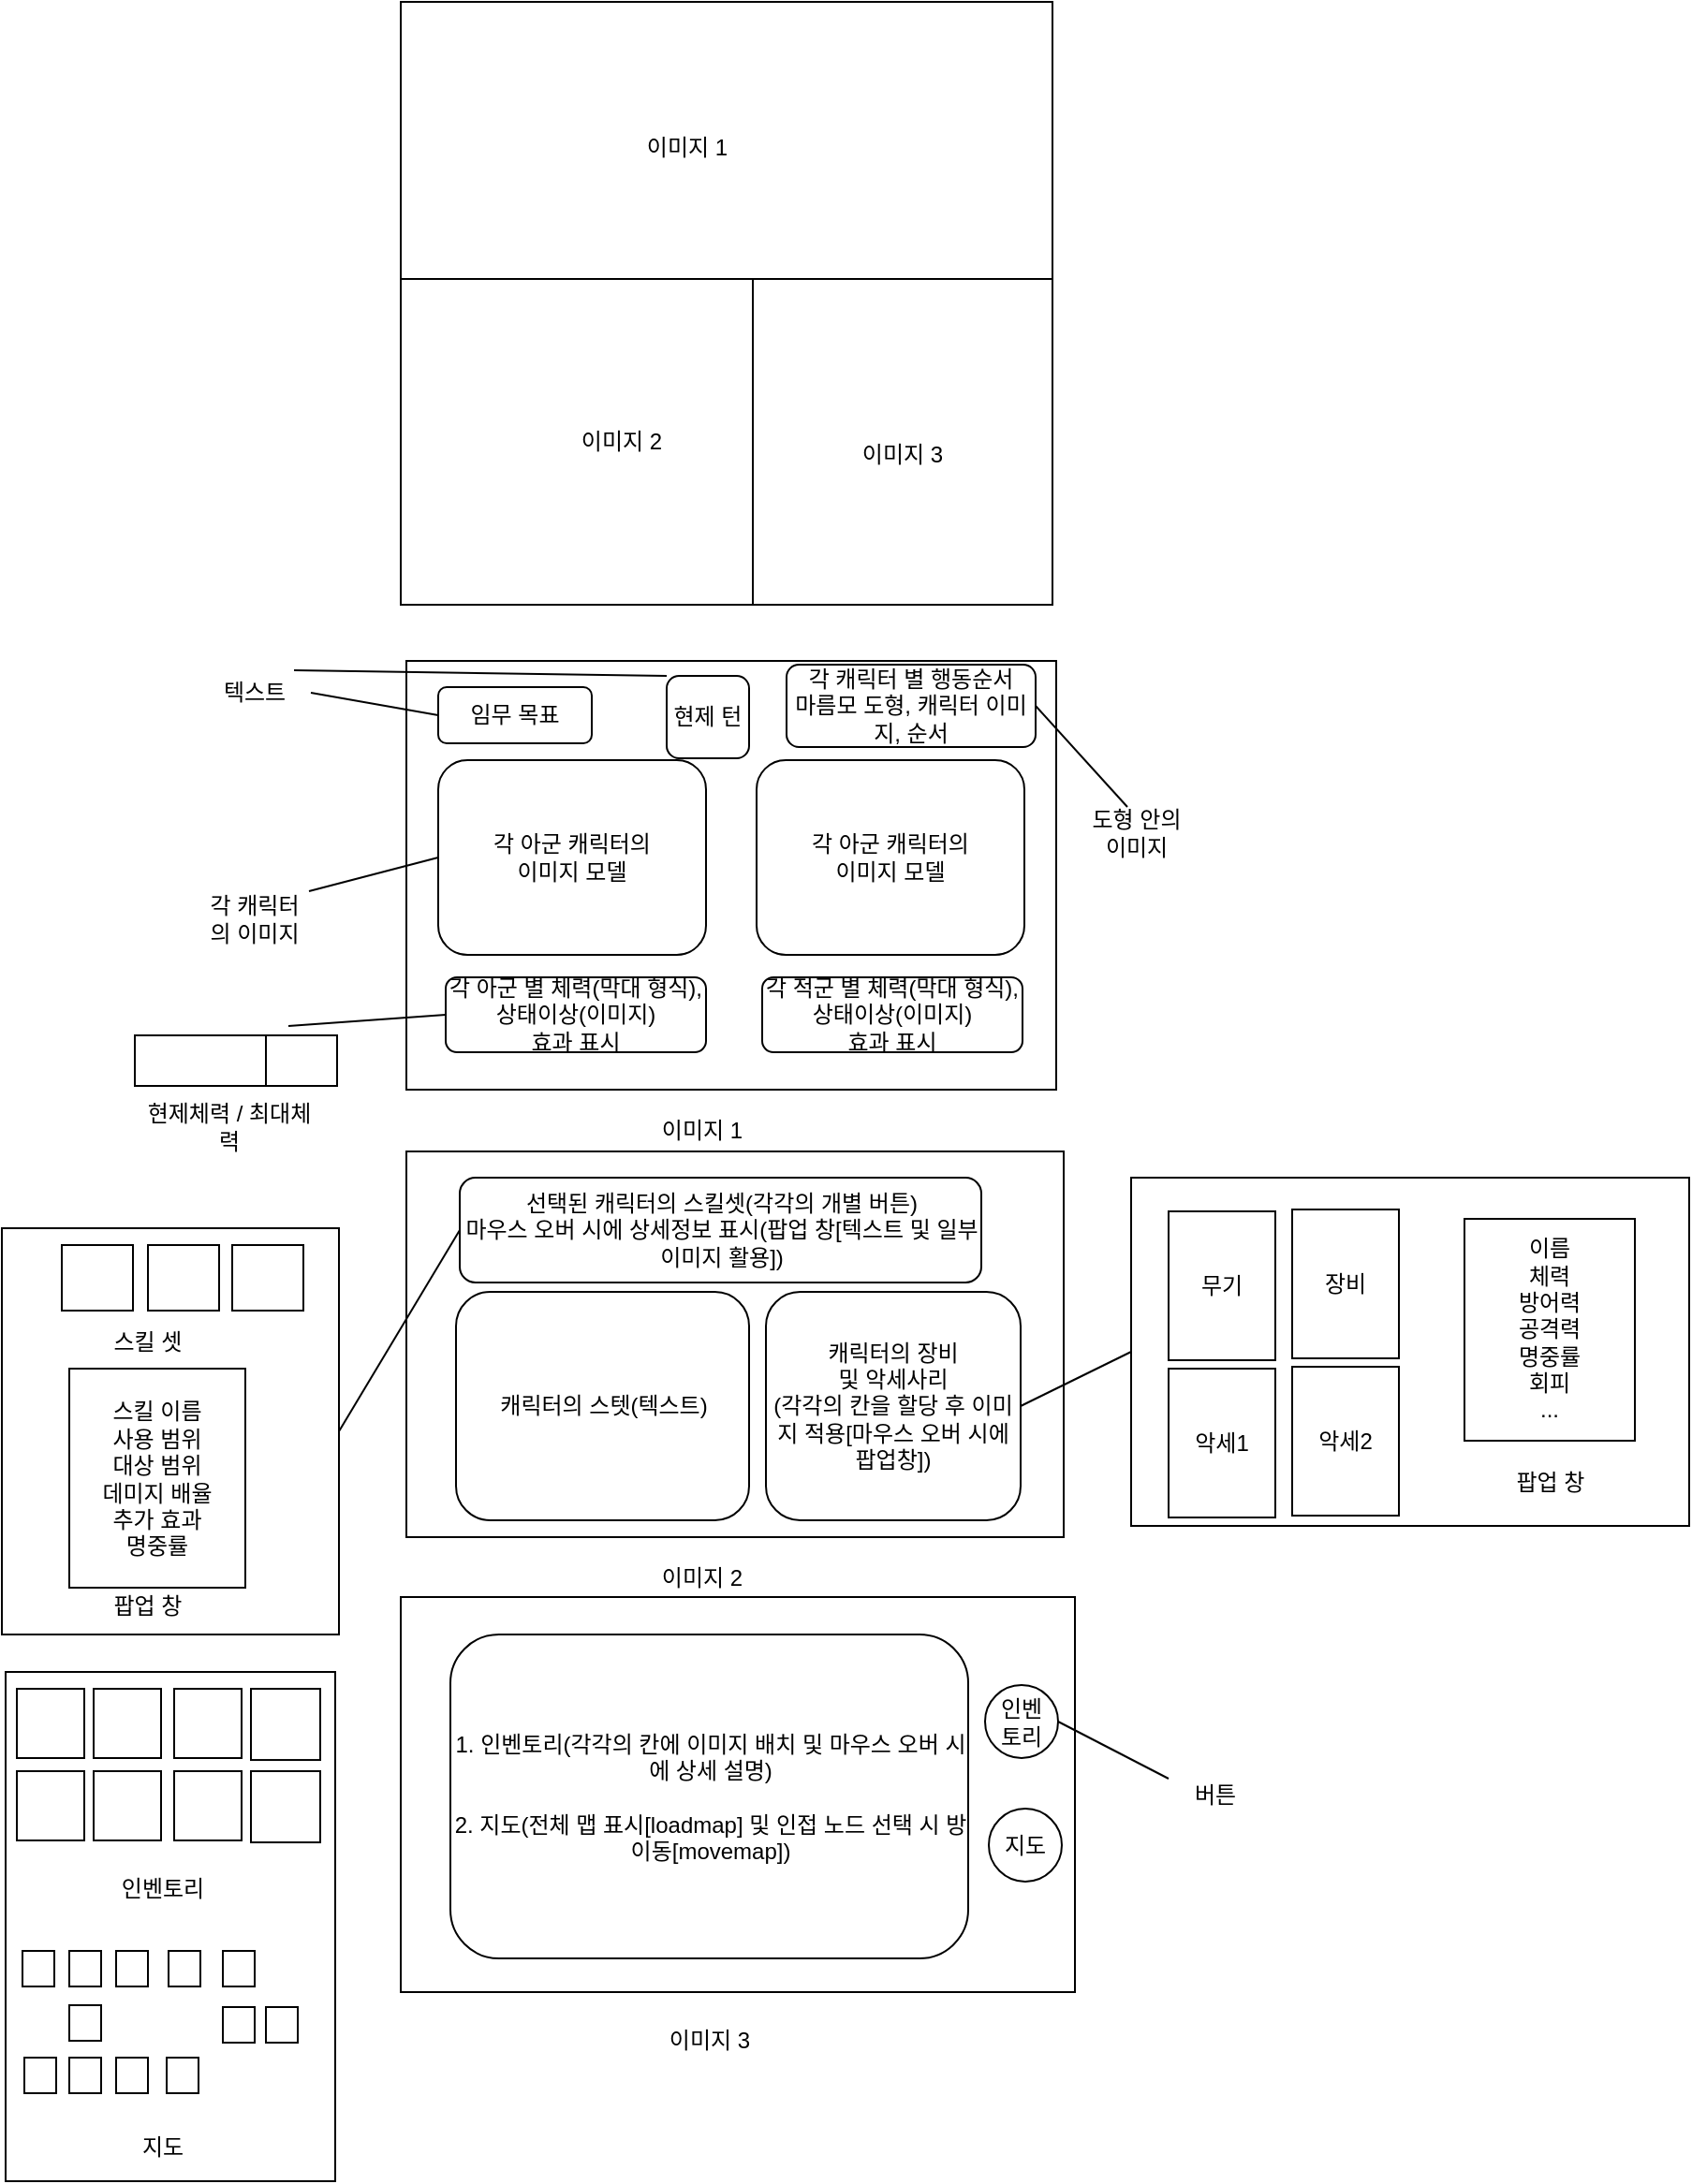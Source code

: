 <mxfile version="26.2.12">
  <diagram name="페이지-1" id="EOON8v3r7L1G38ODDXJG">
    <mxGraphModel dx="1019" dy="1352" grid="0" gridSize="10" guides="1" tooltips="1" connect="1" arrows="1" fold="1" page="0" pageScale="1" pageWidth="827" pageHeight="1169" math="0" shadow="0">
      <root>
        <mxCell id="0" />
        <mxCell id="1" parent="0" />
        <mxCell id="nfWsPFXT3LQyvgMIe1YN-46" value="" style="rounded=0;whiteSpace=wrap;html=1;" vertex="1" parent="1">
          <mxGeometry x="-206" y="641" width="180" height="217" as="geometry" />
        </mxCell>
        <mxCell id="nfWsPFXT3LQyvgMIe1YN-1" value="" style="rounded=0;whiteSpace=wrap;html=1;" vertex="1" parent="1">
          <mxGeometry x="7" y="-14" width="348" height="322" as="geometry" />
        </mxCell>
        <mxCell id="nfWsPFXT3LQyvgMIe1YN-2" value="" style="rounded=0;whiteSpace=wrap;html=1;" vertex="1" parent="1">
          <mxGeometry x="7" y="134" width="189" height="174" as="geometry" />
        </mxCell>
        <mxCell id="nfWsPFXT3LQyvgMIe1YN-3" value="" style="rounded=0;whiteSpace=wrap;html=1;" vertex="1" parent="1">
          <mxGeometry x="195" y="134" width="160" height="174" as="geometry" />
        </mxCell>
        <mxCell id="nfWsPFXT3LQyvgMIe1YN-4" value="이미지 1" style="text;html=1;align=center;verticalAlign=middle;whiteSpace=wrap;rounded=0;" vertex="1" parent="1">
          <mxGeometry x="130" y="49" width="60" height="30" as="geometry" />
        </mxCell>
        <mxCell id="nfWsPFXT3LQyvgMIe1YN-5" value="이미지 2" style="text;html=1;align=center;verticalAlign=middle;whiteSpace=wrap;rounded=0;" vertex="1" parent="1">
          <mxGeometry x="95" y="206" width="60" height="30" as="geometry" />
        </mxCell>
        <mxCell id="nfWsPFXT3LQyvgMIe1YN-6" value="이미지 3" style="text;html=1;align=center;verticalAlign=middle;whiteSpace=wrap;rounded=0;" vertex="1" parent="1">
          <mxGeometry x="245" y="213" width="60" height="30" as="geometry" />
        </mxCell>
        <mxCell id="nfWsPFXT3LQyvgMIe1YN-7" value="" style="rounded=0;whiteSpace=wrap;html=1;" vertex="1" parent="1">
          <mxGeometry x="10" y="338" width="347" height="229" as="geometry" />
        </mxCell>
        <mxCell id="nfWsPFXT3LQyvgMIe1YN-8" value="이미지 1" style="text;html=1;align=center;verticalAlign=middle;whiteSpace=wrap;rounded=0;" vertex="1" parent="1">
          <mxGeometry x="138" y="574" width="60" height="30" as="geometry" />
        </mxCell>
        <mxCell id="nfWsPFXT3LQyvgMIe1YN-9" value="각 캐릭터 별 행동순서&lt;div&gt;마름모 도형, 캐릭터 이미지, 순서&lt;/div&gt;" style="rounded=1;whiteSpace=wrap;html=1;" vertex="1" parent="1">
          <mxGeometry x="213" y="340" width="133" height="44" as="geometry" />
        </mxCell>
        <mxCell id="nfWsPFXT3LQyvgMIe1YN-10" value="각 아군 캐릭터의&lt;div&gt;이미지 모델&lt;/div&gt;" style="rounded=1;whiteSpace=wrap;html=1;" vertex="1" parent="1">
          <mxGeometry x="27" y="391" width="143" height="104" as="geometry" />
        </mxCell>
        <mxCell id="nfWsPFXT3LQyvgMIe1YN-11" value="&lt;div&gt;각 아군 캐릭터의&lt;div&gt;이미지 모델&lt;/div&gt;&lt;/div&gt;" style="rounded=1;whiteSpace=wrap;html=1;" vertex="1" parent="1">
          <mxGeometry x="197" y="391" width="143" height="104" as="geometry" />
        </mxCell>
        <mxCell id="nfWsPFXT3LQyvgMIe1YN-12" value="각 아군 별 체력(막대 형식), 상태이상(이미지)&lt;div&gt;효과 표시&lt;/div&gt;" style="rounded=1;whiteSpace=wrap;html=1;" vertex="1" parent="1">
          <mxGeometry x="31" y="507" width="139" height="40" as="geometry" />
        </mxCell>
        <mxCell id="nfWsPFXT3LQyvgMIe1YN-13" value="각 적군 별 체력(막대 형식), 상태이상(이미지)&lt;div&gt;효과 표시&lt;/div&gt;" style="rounded=1;whiteSpace=wrap;html=1;" vertex="1" parent="1">
          <mxGeometry x="200" y="507" width="139" height="40" as="geometry" />
        </mxCell>
        <mxCell id="nfWsPFXT3LQyvgMIe1YN-14" value="현제 턴" style="rounded=1;whiteSpace=wrap;html=1;" vertex="1" parent="1">
          <mxGeometry x="149" y="346" width="44" height="44" as="geometry" />
        </mxCell>
        <mxCell id="nfWsPFXT3LQyvgMIe1YN-15" value="임무 목표" style="rounded=1;whiteSpace=wrap;html=1;" vertex="1" parent="1">
          <mxGeometry x="27" y="352" width="82" height="30" as="geometry" />
        </mxCell>
        <mxCell id="nfWsPFXT3LQyvgMIe1YN-16" style="edgeStyle=none;curved=1;rounded=0;orthogonalLoop=1;jettySize=auto;html=1;exitX=0;exitY=0.5;exitDx=0;exitDy=0;fontSize=12;startSize=8;endSize=8;" edge="1" parent="1" source="nfWsPFXT3LQyvgMIe1YN-9" target="nfWsPFXT3LQyvgMIe1YN-9">
          <mxGeometry relative="1" as="geometry" />
        </mxCell>
        <mxCell id="nfWsPFXT3LQyvgMIe1YN-17" value="" style="rounded=0;whiteSpace=wrap;html=1;" vertex="1" parent="1">
          <mxGeometry x="10" y="600" width="351" height="206" as="geometry" />
        </mxCell>
        <mxCell id="nfWsPFXT3LQyvgMIe1YN-18" value="이미지 2" style="text;html=1;align=center;verticalAlign=middle;whiteSpace=wrap;rounded=0;" vertex="1" parent="1">
          <mxGeometry x="138" y="813" width="60" height="30" as="geometry" />
        </mxCell>
        <mxCell id="nfWsPFXT3LQyvgMIe1YN-19" value="선택된 캐릭터의 스킬셋(각각의 개별 버튼)&lt;div&gt;마우스 오버 시에 상세&lt;span style=&quot;background-color: transparent; color: light-dark(rgb(0, 0, 0), rgb(255, 255, 255));&quot;&gt;정보 표시(팝업 창[텍스트 및 일부 이미지 활용])&lt;/span&gt;&lt;/div&gt;" style="rounded=1;whiteSpace=wrap;html=1;" vertex="1" parent="1">
          <mxGeometry x="38.5" y="614" width="278.5" height="56" as="geometry" />
        </mxCell>
        <mxCell id="nfWsPFXT3LQyvgMIe1YN-20" value="캐릭터의 스텟(텍스트)" style="rounded=1;whiteSpace=wrap;html=1;" vertex="1" parent="1">
          <mxGeometry x="36.5" y="675" width="156.5" height="122" as="geometry" />
        </mxCell>
        <mxCell id="nfWsPFXT3LQyvgMIe1YN-21" value="캐릭터의 장비&lt;div&gt;및 악세사리&lt;/div&gt;&lt;div&gt;(각각의 칸을 할당 후 이미지 적용[마우스 오버 시에 팝업창])&lt;/div&gt;" style="rounded=1;whiteSpace=wrap;html=1;" vertex="1" parent="1">
          <mxGeometry x="202" y="675" width="136" height="122" as="geometry" />
        </mxCell>
        <mxCell id="nfWsPFXT3LQyvgMIe1YN-22" value="" style="rounded=0;whiteSpace=wrap;html=1;" vertex="1" parent="1">
          <mxGeometry x="7" y="838" width="360" height="211" as="geometry" />
        </mxCell>
        <mxCell id="nfWsPFXT3LQyvgMIe1YN-23" value="1. 인벤토리(각각의 칸에 이미지 배치 및 마우스 오버 시에 상세 설명)&lt;div&gt;&lt;br&gt;&lt;/div&gt;&lt;div&gt;2. 지도(전체 맵 표시[loadmap] 및 인접 노드 선택 시 방 이동[movemap])&lt;/div&gt;" style="rounded=1;whiteSpace=wrap;html=1;" vertex="1" parent="1">
          <mxGeometry x="33.5" y="858" width="276.5" height="173" as="geometry" />
        </mxCell>
        <mxCell id="nfWsPFXT3LQyvgMIe1YN-24" value="인벤&lt;div&gt;토리&lt;/div&gt;" style="ellipse;whiteSpace=wrap;html=1;aspect=fixed;" vertex="1" parent="1">
          <mxGeometry x="319" y="885" width="39" height="39" as="geometry" />
        </mxCell>
        <mxCell id="nfWsPFXT3LQyvgMIe1YN-25" value="지도" style="ellipse;whiteSpace=wrap;html=1;aspect=fixed;" vertex="1" parent="1">
          <mxGeometry x="321" y="951" width="39" height="39" as="geometry" />
        </mxCell>
        <mxCell id="nfWsPFXT3LQyvgMIe1YN-26" value="이미지 3" style="text;html=1;align=center;verticalAlign=middle;whiteSpace=wrap;rounded=0;" vertex="1" parent="1">
          <mxGeometry x="142" y="1060" width="60" height="30" as="geometry" />
        </mxCell>
        <mxCell id="nfWsPFXT3LQyvgMIe1YN-28" value="" style="endArrow=none;html=1;rounded=0;fontSize=12;startSize=8;endSize=8;curved=1;entryX=1;entryY=0.5;entryDx=0;entryDy=0;" edge="1" parent="1" target="nfWsPFXT3LQyvgMIe1YN-24">
          <mxGeometry width="50" height="50" relative="1" as="geometry">
            <mxPoint x="417" y="935" as="sourcePoint" />
            <mxPoint x="225" y="697" as="targetPoint" />
          </mxGeometry>
        </mxCell>
        <mxCell id="nfWsPFXT3LQyvgMIe1YN-29" value="버튼" style="text;html=1;align=center;verticalAlign=middle;whiteSpace=wrap;rounded=0;" vertex="1" parent="1">
          <mxGeometry x="412" y="928.5" width="60" height="30" as="geometry" />
        </mxCell>
        <mxCell id="nfWsPFXT3LQyvgMIe1YN-30" value="" style="endArrow=none;html=1;rounded=0;fontSize=12;startSize=8;endSize=8;curved=1;entryX=1;entryY=0.5;entryDx=0;entryDy=0;" edge="1" parent="1" target="nfWsPFXT3LQyvgMIe1YN-9">
          <mxGeometry width="50" height="50" relative="1" as="geometry">
            <mxPoint x="395" y="416" as="sourcePoint" />
            <mxPoint x="424" y="697" as="targetPoint" />
          </mxGeometry>
        </mxCell>
        <mxCell id="nfWsPFXT3LQyvgMIe1YN-31" value="도형 안의 이미지" style="text;html=1;align=center;verticalAlign=middle;whiteSpace=wrap;rounded=0;" vertex="1" parent="1">
          <mxGeometry x="370" y="415" width="60" height="30" as="geometry" />
        </mxCell>
        <mxCell id="nfWsPFXT3LQyvgMIe1YN-32" value="" style="endArrow=none;html=1;rounded=0;fontSize=12;startSize=8;endSize=8;curved=1;entryX=0;entryY=0.5;entryDx=0;entryDy=0;" edge="1" parent="1" target="nfWsPFXT3LQyvgMIe1YN-10">
          <mxGeometry width="50" height="50" relative="1" as="geometry">
            <mxPoint x="-42" y="461" as="sourcePoint" />
            <mxPoint x="245" y="697" as="targetPoint" />
          </mxGeometry>
        </mxCell>
        <mxCell id="nfWsPFXT3LQyvgMIe1YN-33" value="각 캐릭터의 이미지" style="text;html=1;align=center;verticalAlign=middle;whiteSpace=wrap;rounded=0;" vertex="1" parent="1">
          <mxGeometry x="-101" y="461" width="60" height="30" as="geometry" />
        </mxCell>
        <mxCell id="nfWsPFXT3LQyvgMIe1YN-34" value="텍스트" style="text;html=1;align=center;verticalAlign=middle;whiteSpace=wrap;rounded=0;" vertex="1" parent="1">
          <mxGeometry x="-101" y="340" width="60" height="30" as="geometry" />
        </mxCell>
        <mxCell id="nfWsPFXT3LQyvgMIe1YN-35" value="" style="endArrow=none;html=1;rounded=0;fontSize=12;startSize=8;endSize=8;curved=1;entryX=0;entryY=0.5;entryDx=0;entryDy=0;exitX=1;exitY=0.5;exitDx=0;exitDy=0;" edge="1" parent="1" source="nfWsPFXT3LQyvgMIe1YN-34" target="nfWsPFXT3LQyvgMIe1YN-15">
          <mxGeometry width="50" height="50" relative="1" as="geometry">
            <mxPoint x="89" y="647" as="sourcePoint" />
            <mxPoint x="139" y="597" as="targetPoint" />
          </mxGeometry>
        </mxCell>
        <mxCell id="nfWsPFXT3LQyvgMIe1YN-36" value="" style="endArrow=none;html=1;rounded=0;fontSize=12;startSize=8;endSize=8;curved=1;entryX=0;entryY=0;entryDx=0;entryDy=0;" edge="1" parent="1" target="nfWsPFXT3LQyvgMIe1YN-14">
          <mxGeometry width="50" height="50" relative="1" as="geometry">
            <mxPoint x="-50" y="343" as="sourcePoint" />
            <mxPoint x="139" y="597" as="targetPoint" />
          </mxGeometry>
        </mxCell>
        <mxCell id="nfWsPFXT3LQyvgMIe1YN-37" value="" style="endArrow=none;html=1;rounded=0;fontSize=12;startSize=8;endSize=8;curved=1;entryX=0;entryY=0.5;entryDx=0;entryDy=0;" edge="1" parent="1" target="nfWsPFXT3LQyvgMIe1YN-12">
          <mxGeometry width="50" height="50" relative="1" as="geometry">
            <mxPoint x="-53" y="533" as="sourcePoint" />
            <mxPoint x="139" y="497" as="targetPoint" />
          </mxGeometry>
        </mxCell>
        <mxCell id="nfWsPFXT3LQyvgMIe1YN-38" value="" style="rounded=0;whiteSpace=wrap;html=1;" vertex="1" parent="1">
          <mxGeometry x="-135" y="538" width="108" height="27" as="geometry" />
        </mxCell>
        <mxCell id="nfWsPFXT3LQyvgMIe1YN-39" value="" style="rounded=0;whiteSpace=wrap;html=1;" vertex="1" parent="1">
          <mxGeometry x="-135" y="538" width="70" height="27" as="geometry" />
        </mxCell>
        <mxCell id="nfWsPFXT3LQyvgMIe1YN-40" value="현제체력 / 최대체력" style="text;html=1;align=center;verticalAlign=middle;whiteSpace=wrap;rounded=0;" vertex="1" parent="1">
          <mxGeometry x="-134" y="570" width="99" height="34" as="geometry" />
        </mxCell>
        <mxCell id="nfWsPFXT3LQyvgMIe1YN-41" value="" style="endArrow=none;html=1;rounded=0;fontSize=12;startSize=8;endSize=8;curved=1;entryX=0;entryY=0.5;entryDx=0;entryDy=0;exitX=1;exitY=0.5;exitDx=0;exitDy=0;" edge="1" parent="1" source="nfWsPFXT3LQyvgMIe1YN-46" target="nfWsPFXT3LQyvgMIe1YN-19">
          <mxGeometry width="50" height="50" relative="1" as="geometry">
            <mxPoint x="-105" y="642" as="sourcePoint" />
            <mxPoint x="66" y="597" as="targetPoint" />
          </mxGeometry>
        </mxCell>
        <mxCell id="nfWsPFXT3LQyvgMIe1YN-42" value="" style="rounded=0;whiteSpace=wrap;html=1;" vertex="1" parent="1">
          <mxGeometry x="-83" y="650" width="38" height="35" as="geometry" />
        </mxCell>
        <mxCell id="nfWsPFXT3LQyvgMIe1YN-43" value="" style="rounded=0;whiteSpace=wrap;html=1;" vertex="1" parent="1">
          <mxGeometry x="-128" y="650" width="38" height="35" as="geometry" />
        </mxCell>
        <mxCell id="nfWsPFXT3LQyvgMIe1YN-44" value="" style="rounded=0;whiteSpace=wrap;html=1;" vertex="1" parent="1">
          <mxGeometry x="-174" y="650" width="38" height="35" as="geometry" />
        </mxCell>
        <mxCell id="nfWsPFXT3LQyvgMIe1YN-45" value="스킬 이름&lt;div&gt;사용 범위&lt;/div&gt;&lt;div&gt;대상 범위&lt;/div&gt;&lt;div&gt;데미지 배율&lt;/div&gt;&lt;div&gt;추가 효과&lt;/div&gt;&lt;div&gt;명중률&lt;/div&gt;" style="rounded=0;whiteSpace=wrap;html=1;" vertex="1" parent="1">
          <mxGeometry x="-170" y="716" width="94" height="117" as="geometry" />
        </mxCell>
        <mxCell id="nfWsPFXT3LQyvgMIe1YN-47" value="팝업 창" style="text;html=1;align=center;verticalAlign=middle;whiteSpace=wrap;rounded=0;" vertex="1" parent="1">
          <mxGeometry x="-158" y="828" width="60" height="30" as="geometry" />
        </mxCell>
        <mxCell id="nfWsPFXT3LQyvgMIe1YN-48" value="스킬 셋" style="text;html=1;align=center;verticalAlign=middle;whiteSpace=wrap;rounded=0;" vertex="1" parent="1">
          <mxGeometry x="-158" y="687" width="60" height="30" as="geometry" />
        </mxCell>
        <mxCell id="nfWsPFXT3LQyvgMIe1YN-49" value="" style="rounded=0;whiteSpace=wrap;html=1;" vertex="1" parent="1">
          <mxGeometry x="397" y="614" width="298" height="186" as="geometry" />
        </mxCell>
        <mxCell id="nfWsPFXT3LQyvgMIe1YN-50" value="무기" style="rounded=0;whiteSpace=wrap;html=1;" vertex="1" parent="1">
          <mxGeometry x="417" y="632" width="57" height="79.5" as="geometry" />
        </mxCell>
        <mxCell id="nfWsPFXT3LQyvgMIe1YN-51" value="장비" style="rounded=0;whiteSpace=wrap;html=1;" vertex="1" parent="1">
          <mxGeometry x="483" y="631" width="57" height="79.5" as="geometry" />
        </mxCell>
        <mxCell id="nfWsPFXT3LQyvgMIe1YN-53" value="악세1" style="rounded=0;whiteSpace=wrap;html=1;" vertex="1" parent="1">
          <mxGeometry x="417" y="716" width="57" height="79.5" as="geometry" />
        </mxCell>
        <mxCell id="nfWsPFXT3LQyvgMIe1YN-56" value="악세2" style="rounded=0;whiteSpace=wrap;html=1;" vertex="1" parent="1">
          <mxGeometry x="483" y="715" width="57" height="79.5" as="geometry" />
        </mxCell>
        <mxCell id="nfWsPFXT3LQyvgMIe1YN-57" value="" style="endArrow=none;html=1;rounded=0;fontSize=12;startSize=8;endSize=8;curved=1;exitX=1;exitY=0.5;exitDx=0;exitDy=0;entryX=0;entryY=0.5;entryDx=0;entryDy=0;" edge="1" parent="1" source="nfWsPFXT3LQyvgMIe1YN-21" target="nfWsPFXT3LQyvgMIe1YN-49">
          <mxGeometry width="50" height="50" relative="1" as="geometry">
            <mxPoint x="355" y="647" as="sourcePoint" />
            <mxPoint x="405" y="597" as="targetPoint" />
          </mxGeometry>
        </mxCell>
        <mxCell id="nfWsPFXT3LQyvgMIe1YN-59" value="이름&lt;div&gt;체력&lt;/div&gt;&lt;div&gt;방어력&lt;/div&gt;&lt;div&gt;공격력&lt;/div&gt;&lt;div&gt;명중률&lt;/div&gt;&lt;div&gt;회피&lt;/div&gt;&lt;div&gt;...&lt;/div&gt;" style="rounded=0;whiteSpace=wrap;html=1;" vertex="1" parent="1">
          <mxGeometry x="575" y="636" width="91" height="118.5" as="geometry" />
        </mxCell>
        <mxCell id="nfWsPFXT3LQyvgMIe1YN-60" value="팝업 창" style="text;html=1;align=center;verticalAlign=middle;whiteSpace=wrap;rounded=0;" vertex="1" parent="1">
          <mxGeometry x="590.5" y="762" width="60" height="30" as="geometry" />
        </mxCell>
        <mxCell id="nfWsPFXT3LQyvgMIe1YN-61" value="" style="rounded=0;whiteSpace=wrap;html=1;" vertex="1" parent="1">
          <mxGeometry x="-204" y="878" width="176" height="272" as="geometry" />
        </mxCell>
        <mxCell id="nfWsPFXT3LQyvgMIe1YN-62" value="" style="rounded=0;whiteSpace=wrap;html=1;" vertex="1" parent="1">
          <mxGeometry x="-198" y="887" width="36" height="37" as="geometry" />
        </mxCell>
        <mxCell id="nfWsPFXT3LQyvgMIe1YN-63" value="" style="rounded=0;whiteSpace=wrap;html=1;" vertex="1" parent="1">
          <mxGeometry x="-157" y="887" width="36" height="37" as="geometry" />
        </mxCell>
        <mxCell id="nfWsPFXT3LQyvgMIe1YN-64" value="" style="rounded=0;whiteSpace=wrap;html=1;" vertex="1" parent="1">
          <mxGeometry x="-114" y="887" width="36" height="37" as="geometry" />
        </mxCell>
        <mxCell id="nfWsPFXT3LQyvgMIe1YN-65" value="" style="rounded=0;whiteSpace=wrap;html=1;" vertex="1" parent="1">
          <mxGeometry x="-73" y="887" width="37" height="38.03" as="geometry" />
        </mxCell>
        <mxCell id="nfWsPFXT3LQyvgMIe1YN-66" value="" style="rounded=0;whiteSpace=wrap;html=1;" vertex="1" parent="1">
          <mxGeometry x="-198" y="931" width="36" height="37" as="geometry" />
        </mxCell>
        <mxCell id="nfWsPFXT3LQyvgMIe1YN-67" value="" style="rounded=0;whiteSpace=wrap;html=1;" vertex="1" parent="1">
          <mxGeometry x="-157" y="931" width="36" height="37" as="geometry" />
        </mxCell>
        <mxCell id="nfWsPFXT3LQyvgMIe1YN-68" value="" style="rounded=0;whiteSpace=wrap;html=1;" vertex="1" parent="1">
          <mxGeometry x="-114" y="931" width="36" height="37" as="geometry" />
        </mxCell>
        <mxCell id="nfWsPFXT3LQyvgMIe1YN-69" value="" style="rounded=0;whiteSpace=wrap;html=1;" vertex="1" parent="1">
          <mxGeometry x="-73" y="931" width="37" height="38.03" as="geometry" />
        </mxCell>
        <mxCell id="nfWsPFXT3LQyvgMIe1YN-70" value="인벤토리" style="text;html=1;align=center;verticalAlign=middle;whiteSpace=wrap;rounded=0;" vertex="1" parent="1">
          <mxGeometry x="-150" y="979" width="60" height="30" as="geometry" />
        </mxCell>
        <mxCell id="nfWsPFXT3LQyvgMIe1YN-71" value="지도" style="text;html=1;align=center;verticalAlign=middle;whiteSpace=wrap;rounded=0;" vertex="1" parent="1">
          <mxGeometry x="-150" y="1117" width="60" height="30" as="geometry" />
        </mxCell>
        <mxCell id="nfWsPFXT3LQyvgMIe1YN-72" value="" style="rounded=0;whiteSpace=wrap;html=1;" vertex="1" parent="1">
          <mxGeometry x="-195" y="1027" width="17" height="19" as="geometry" />
        </mxCell>
        <mxCell id="nfWsPFXT3LQyvgMIe1YN-76" value="" style="rounded=0;whiteSpace=wrap;html=1;" vertex="1" parent="1">
          <mxGeometry x="-170" y="1027" width="17" height="19" as="geometry" />
        </mxCell>
        <mxCell id="nfWsPFXT3LQyvgMIe1YN-77" value="" style="rounded=0;whiteSpace=wrap;html=1;" vertex="1" parent="1">
          <mxGeometry x="-145" y="1027" width="17" height="19" as="geometry" />
        </mxCell>
        <mxCell id="nfWsPFXT3LQyvgMIe1YN-78" value="" style="rounded=0;whiteSpace=wrap;html=1;" vertex="1" parent="1">
          <mxGeometry x="-117" y="1027" width="17" height="19" as="geometry" />
        </mxCell>
        <mxCell id="nfWsPFXT3LQyvgMIe1YN-79" value="" style="rounded=0;whiteSpace=wrap;html=1;" vertex="1" parent="1">
          <mxGeometry x="-88" y="1027" width="17" height="19" as="geometry" />
        </mxCell>
        <mxCell id="nfWsPFXT3LQyvgMIe1YN-80" value="" style="rounded=0;whiteSpace=wrap;html=1;" vertex="1" parent="1">
          <mxGeometry x="-170" y="1056" width="17" height="19" as="geometry" />
        </mxCell>
        <mxCell id="nfWsPFXT3LQyvgMIe1YN-81" value="" style="rounded=0;whiteSpace=wrap;html=1;" vertex="1" parent="1">
          <mxGeometry x="-170" y="1084" width="17" height="19" as="geometry" />
        </mxCell>
        <mxCell id="nfWsPFXT3LQyvgMIe1YN-82" value="" style="rounded=0;whiteSpace=wrap;html=1;" vertex="1" parent="1">
          <mxGeometry x="-145" y="1084" width="17" height="19" as="geometry" />
        </mxCell>
        <mxCell id="nfWsPFXT3LQyvgMIe1YN-84" value="" style="rounded=0;whiteSpace=wrap;html=1;" vertex="1" parent="1">
          <mxGeometry x="-118" y="1084" width="17" height="19" as="geometry" />
        </mxCell>
        <mxCell id="nfWsPFXT3LQyvgMIe1YN-85" value="" style="rounded=0;whiteSpace=wrap;html=1;" vertex="1" parent="1">
          <mxGeometry x="-194" y="1084" width="17" height="19" as="geometry" />
        </mxCell>
        <mxCell id="nfWsPFXT3LQyvgMIe1YN-86" value="" style="rounded=0;whiteSpace=wrap;html=1;" vertex="1" parent="1">
          <mxGeometry x="-88" y="1057" width="17" height="19" as="geometry" />
        </mxCell>
        <mxCell id="nfWsPFXT3LQyvgMIe1YN-87" value="" style="rounded=0;whiteSpace=wrap;html=1;" vertex="1" parent="1">
          <mxGeometry x="-65" y="1057" width="17" height="19" as="geometry" />
        </mxCell>
      </root>
    </mxGraphModel>
  </diagram>
</mxfile>
